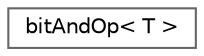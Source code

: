 digraph "Graphical Class Hierarchy"
{
 // LATEX_PDF_SIZE
  bgcolor="transparent";
  edge [fontname=Helvetica,fontsize=10,labelfontname=Helvetica,labelfontsize=10];
  node [fontname=Helvetica,fontsize=10,shape=box,height=0.2,width=0.4];
  rankdir="LR";
  Node0 [id="Node000000",label="bitAndOp\< T \>",height=0.2,width=0.4,color="grey40", fillcolor="white", style="filled",URL="$structFoam_1_1bitAndOp.html",tooltip=" "];
}

